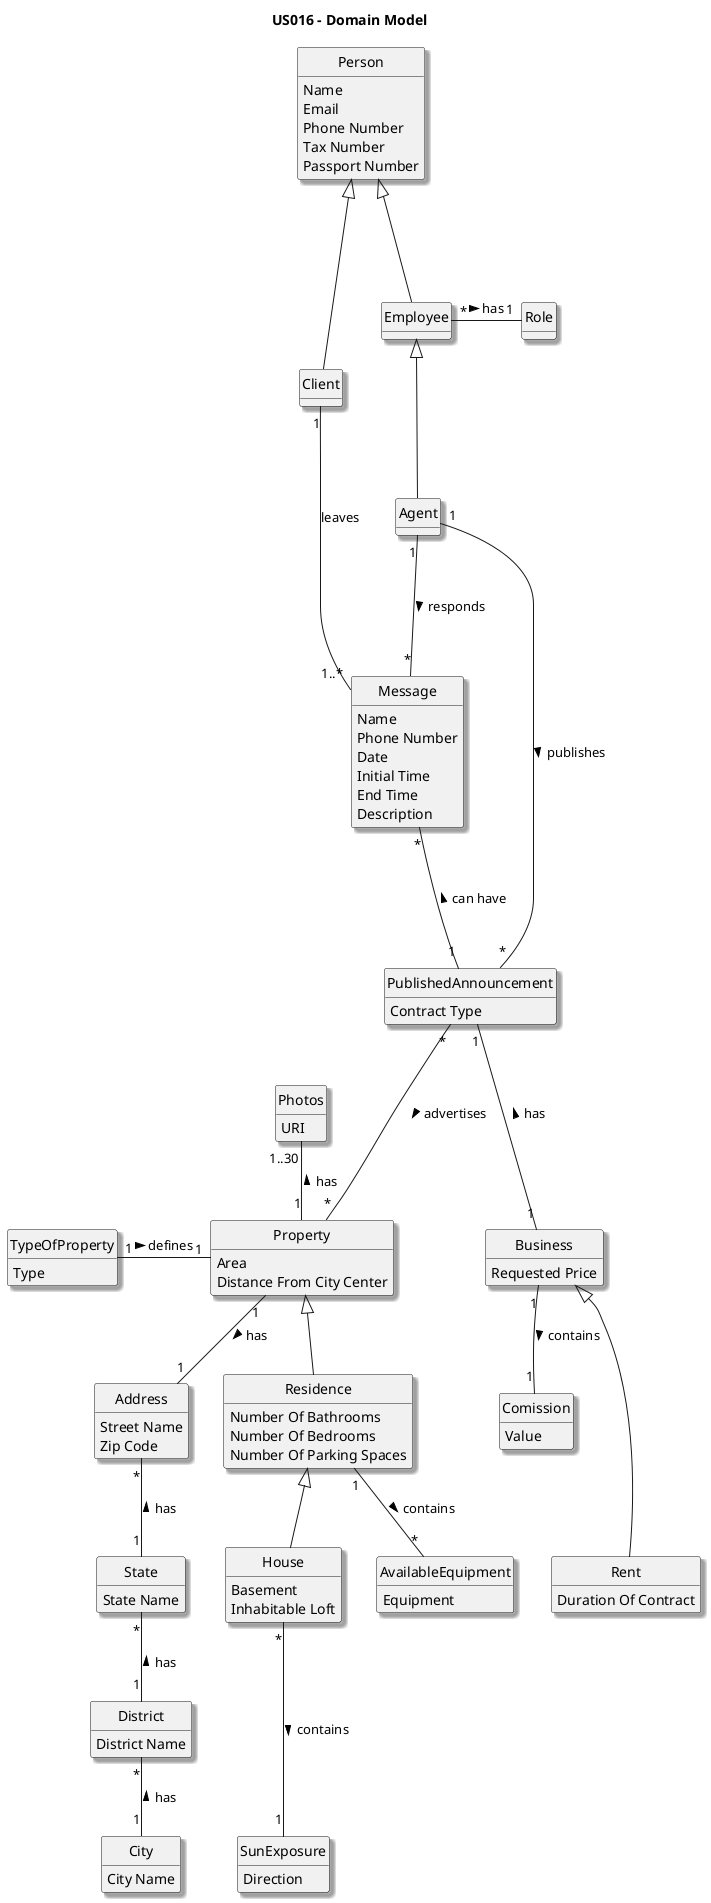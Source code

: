 @startuml

title US016 - Domain Model

skinparam monochrome true
skinparam packageStyle rectangle
skinparam shadowing true
skinparam classAttributeIconSize 0
hide circle
hide methods

class Agent {

}

class Client {

}

class Message {
Name
Phone Number
Date
Initial Time
End Time
Description
}

class Employee {

}

class Role {

}

class Person {
Name
Email
Phone Number
Tax Number
Passport Number
}

class PublishedAnnouncement {
Contract Type
}

class Property {
Area
Distance From City Center
}

class TypeOfProperty {
Type
}

class Photos {
URI
}

class Business {
Requested Price
}

class Comission {
Value
}

class Rent {
Duration Of Contract
}

class Address {
Street Name
Zip Code
}

class Residence {
Number Of Bathrooms
Number Of Bedrooms
Number Of Parking Spaces
}

class State {
State Name
}

class House {
Basement
Inhabitable Loft
}

class AvailableEquipment {
Equipment
}

class District {
District Name
}

class SunExposure {
Direction
}

class City {
City Name
}

Agent "1" --- "*" Message : responds >
Agent "1" --- "*" PublishedAnnouncement : publishes >

Address "*" -- "1" State : has <

State "*" -- "1" District : has <

District "*" -- "1" City : has <

PublishedAnnouncement "*" --- "*" Property : advertises >
PublishedAnnouncement "1" --- "1" Business : has <

Message "*" --- "1" PublishedAnnouncement: can have <

Business <|--- Rent
Business "1" -- "1" Comission : contains >

Property "1" -left- "1" TypeOfProperty : defines <
Property "1" -up- "1..30" Photos : has >
Property "1" -- "1" Address : has >
Property <|-- Residence

Residence <|-- House
Residence "1" -- "*" AvailableEquipment : contains >

House "*" --- "1" SunExposure : contains >

Employee <|--- Agent
Employee "*" -right- "1" Role : has >

Message "1..*" -left- "1" Client : leaves

Person <|--- Client
Person <|--- Employee

@enduml